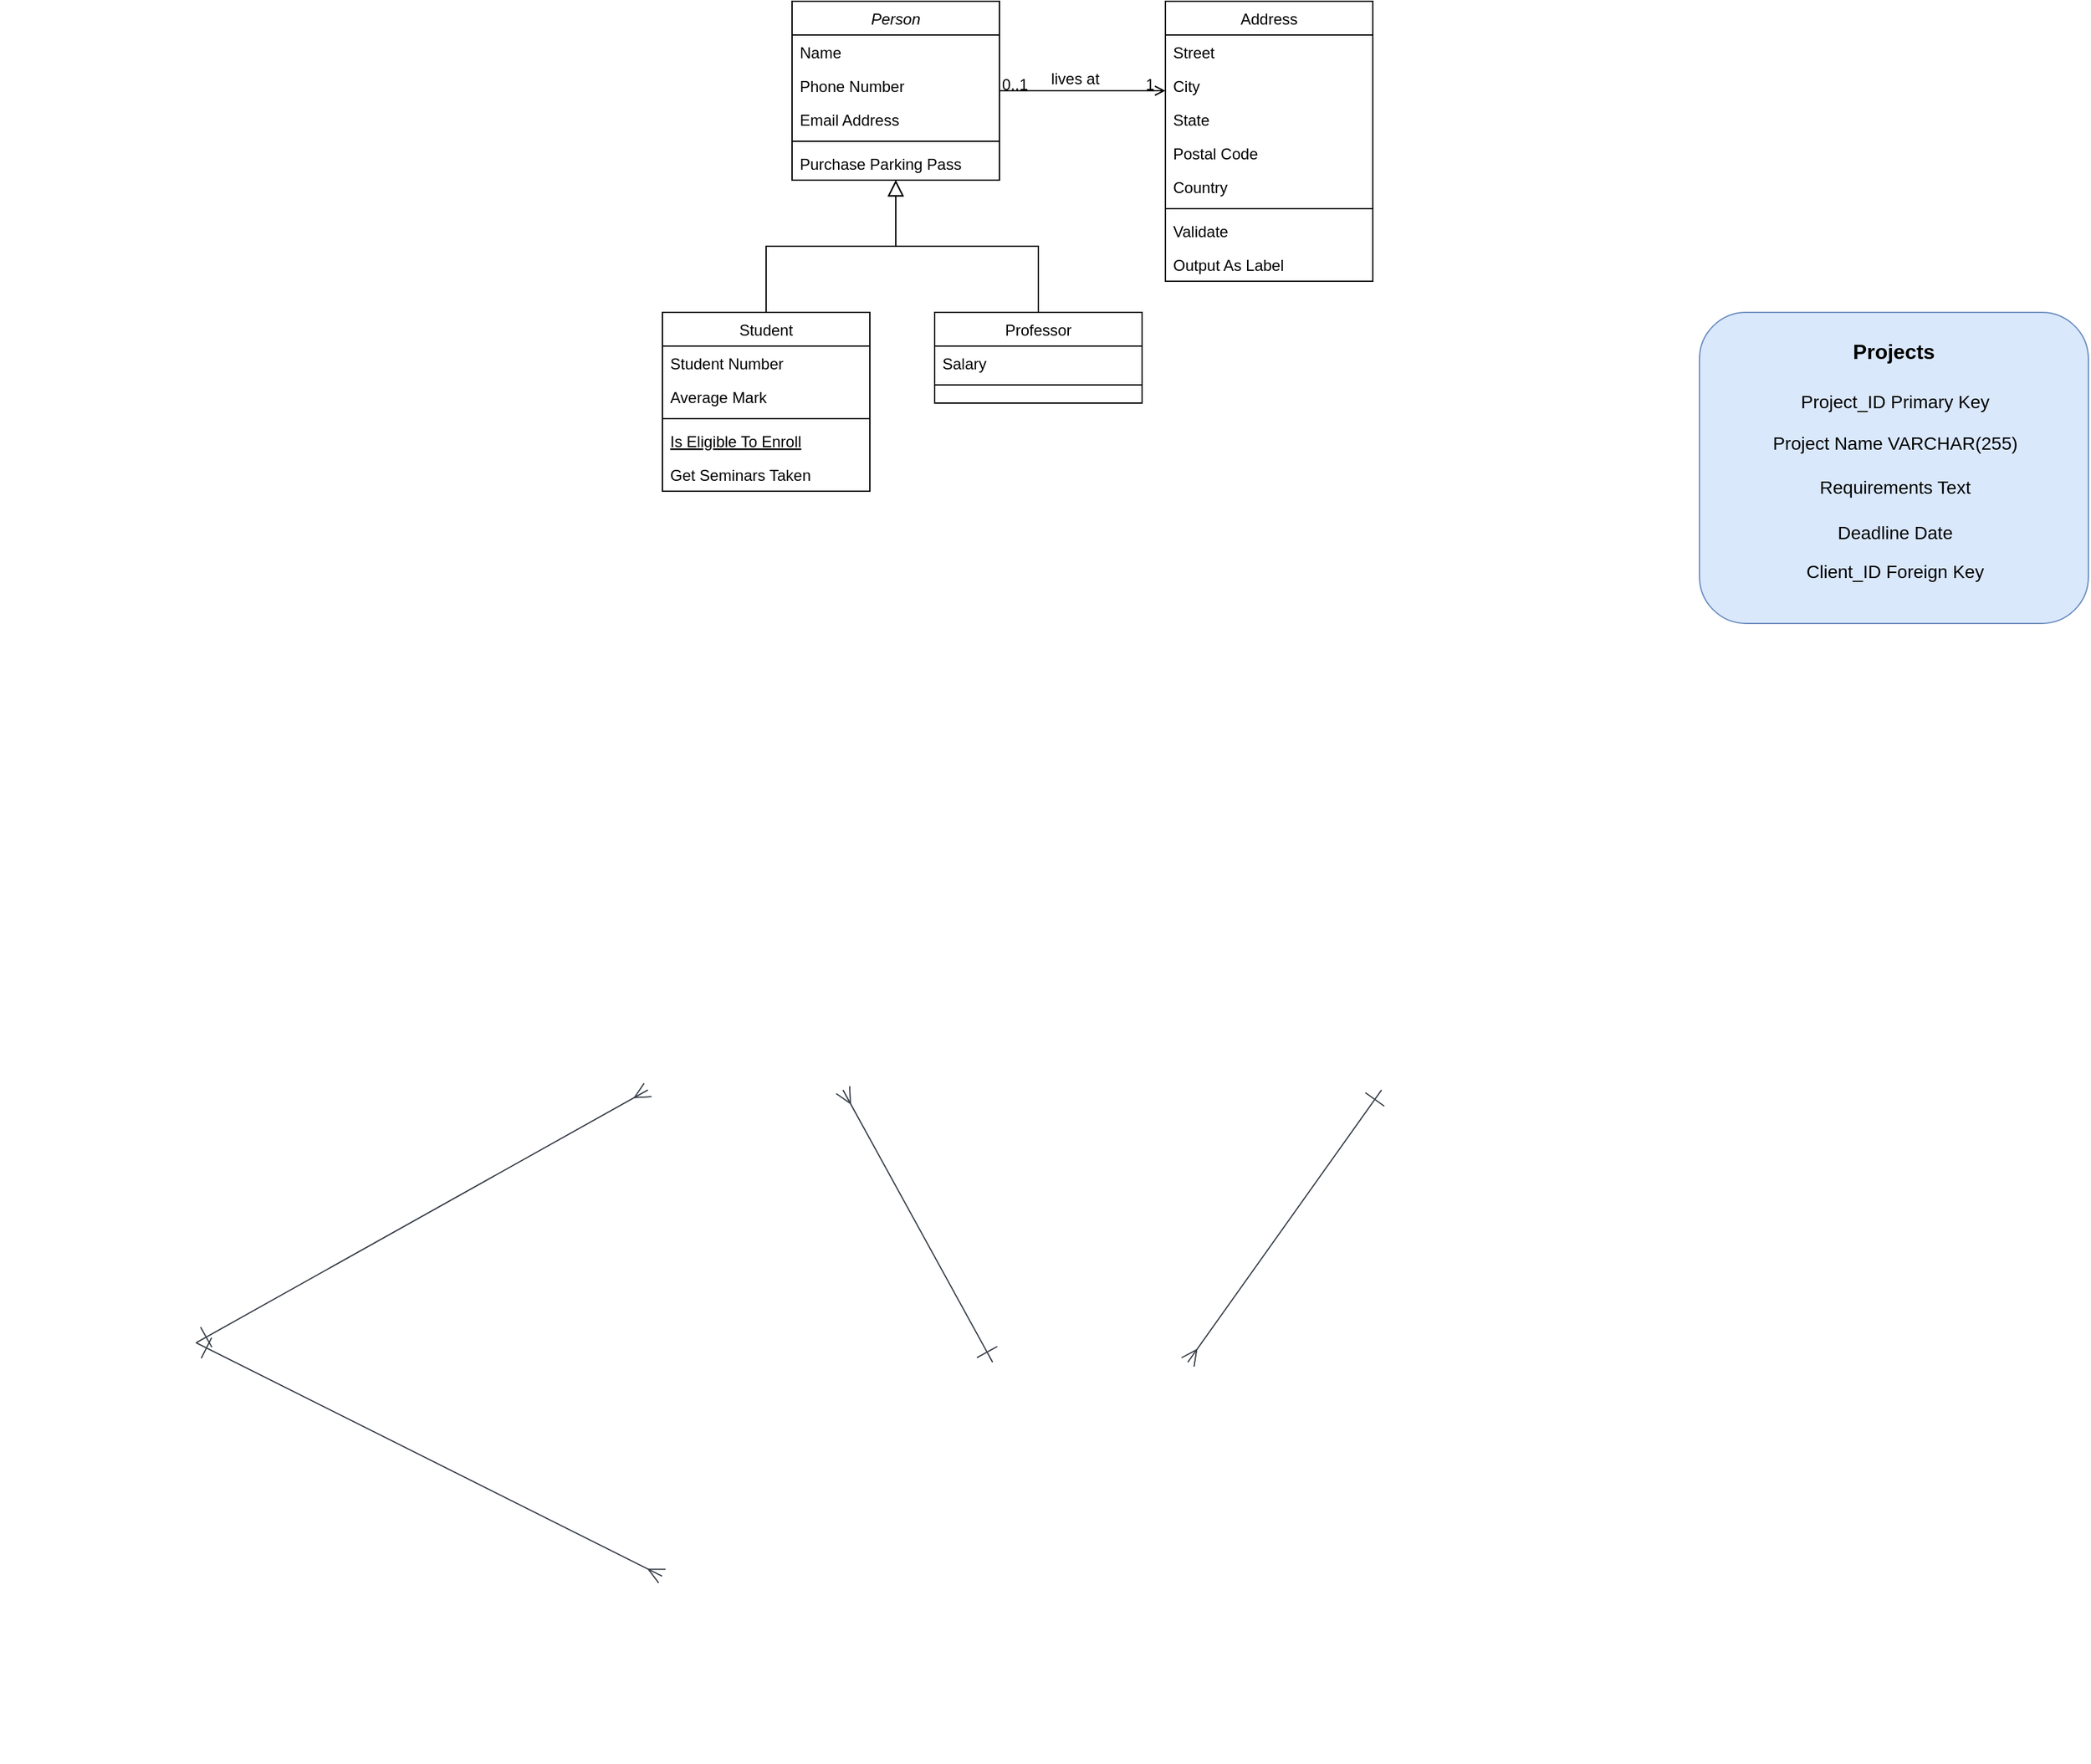 <mxfile version="24.6.4" type="github">
  <diagram id="C5RBs43oDa-KdzZeNtuy" name="Page-1">
    <mxGraphModel dx="1434" dy="751" grid="1" gridSize="10" guides="1" tooltips="1" connect="1" arrows="1" fold="1" page="1" pageScale="1" pageWidth="827" pageHeight="1169" math="0" shadow="0">
      <root>
        <mxCell id="WIyWlLk6GJQsqaUBKTNV-0" />
        <mxCell id="WIyWlLk6GJQsqaUBKTNV-1" parent="WIyWlLk6GJQsqaUBKTNV-0" />
        <mxCell id="zkfFHV4jXpPFQw0GAbJ--0" value="Person" style="swimlane;fontStyle=2;align=center;verticalAlign=top;childLayout=stackLayout;horizontal=1;startSize=26;horizontalStack=0;resizeParent=1;resizeLast=0;collapsible=1;marginBottom=0;rounded=0;shadow=0;strokeWidth=1;" parent="WIyWlLk6GJQsqaUBKTNV-1" vertex="1">
          <mxGeometry x="220" y="120" width="160" height="138" as="geometry">
            <mxRectangle x="230" y="140" width="160" height="26" as="alternateBounds" />
          </mxGeometry>
        </mxCell>
        <mxCell id="zkfFHV4jXpPFQw0GAbJ--1" value="Name" style="text;align=left;verticalAlign=top;spacingLeft=4;spacingRight=4;overflow=hidden;rotatable=0;points=[[0,0.5],[1,0.5]];portConstraint=eastwest;" parent="zkfFHV4jXpPFQw0GAbJ--0" vertex="1">
          <mxGeometry y="26" width="160" height="26" as="geometry" />
        </mxCell>
        <mxCell id="zkfFHV4jXpPFQw0GAbJ--2" value="Phone Number" style="text;align=left;verticalAlign=top;spacingLeft=4;spacingRight=4;overflow=hidden;rotatable=0;points=[[0,0.5],[1,0.5]];portConstraint=eastwest;rounded=0;shadow=0;html=0;" parent="zkfFHV4jXpPFQw0GAbJ--0" vertex="1">
          <mxGeometry y="52" width="160" height="26" as="geometry" />
        </mxCell>
        <mxCell id="zkfFHV4jXpPFQw0GAbJ--3" value="Email Address" style="text;align=left;verticalAlign=top;spacingLeft=4;spacingRight=4;overflow=hidden;rotatable=0;points=[[0,0.5],[1,0.5]];portConstraint=eastwest;rounded=0;shadow=0;html=0;" parent="zkfFHV4jXpPFQw0GAbJ--0" vertex="1">
          <mxGeometry y="78" width="160" height="26" as="geometry" />
        </mxCell>
        <mxCell id="zkfFHV4jXpPFQw0GAbJ--4" value="" style="line;html=1;strokeWidth=1;align=left;verticalAlign=middle;spacingTop=-1;spacingLeft=3;spacingRight=3;rotatable=0;labelPosition=right;points=[];portConstraint=eastwest;" parent="zkfFHV4jXpPFQw0GAbJ--0" vertex="1">
          <mxGeometry y="104" width="160" height="8" as="geometry" />
        </mxCell>
        <mxCell id="zkfFHV4jXpPFQw0GAbJ--5" value="Purchase Parking Pass" style="text;align=left;verticalAlign=top;spacingLeft=4;spacingRight=4;overflow=hidden;rotatable=0;points=[[0,0.5],[1,0.5]];portConstraint=eastwest;" parent="zkfFHV4jXpPFQw0GAbJ--0" vertex="1">
          <mxGeometry y="112" width="160" height="26" as="geometry" />
        </mxCell>
        <mxCell id="zkfFHV4jXpPFQw0GAbJ--6" value="Student" style="swimlane;fontStyle=0;align=center;verticalAlign=top;childLayout=stackLayout;horizontal=1;startSize=26;horizontalStack=0;resizeParent=1;resizeLast=0;collapsible=1;marginBottom=0;rounded=0;shadow=0;strokeWidth=1;" parent="WIyWlLk6GJQsqaUBKTNV-1" vertex="1">
          <mxGeometry x="120" y="360" width="160" height="138" as="geometry">
            <mxRectangle x="130" y="380" width="160" height="26" as="alternateBounds" />
          </mxGeometry>
        </mxCell>
        <mxCell id="zkfFHV4jXpPFQw0GAbJ--7" value="Student Number" style="text;align=left;verticalAlign=top;spacingLeft=4;spacingRight=4;overflow=hidden;rotatable=0;points=[[0,0.5],[1,0.5]];portConstraint=eastwest;" parent="zkfFHV4jXpPFQw0GAbJ--6" vertex="1">
          <mxGeometry y="26" width="160" height="26" as="geometry" />
        </mxCell>
        <mxCell id="zkfFHV4jXpPFQw0GAbJ--8" value="Average Mark" style="text;align=left;verticalAlign=top;spacingLeft=4;spacingRight=4;overflow=hidden;rotatable=0;points=[[0,0.5],[1,0.5]];portConstraint=eastwest;rounded=0;shadow=0;html=0;" parent="zkfFHV4jXpPFQw0GAbJ--6" vertex="1">
          <mxGeometry y="52" width="160" height="26" as="geometry" />
        </mxCell>
        <mxCell id="zkfFHV4jXpPFQw0GAbJ--9" value="" style="line;html=1;strokeWidth=1;align=left;verticalAlign=middle;spacingTop=-1;spacingLeft=3;spacingRight=3;rotatable=0;labelPosition=right;points=[];portConstraint=eastwest;" parent="zkfFHV4jXpPFQw0GAbJ--6" vertex="1">
          <mxGeometry y="78" width="160" height="8" as="geometry" />
        </mxCell>
        <mxCell id="zkfFHV4jXpPFQw0GAbJ--10" value="Is Eligible To Enroll" style="text;align=left;verticalAlign=top;spacingLeft=4;spacingRight=4;overflow=hidden;rotatable=0;points=[[0,0.5],[1,0.5]];portConstraint=eastwest;fontStyle=4" parent="zkfFHV4jXpPFQw0GAbJ--6" vertex="1">
          <mxGeometry y="86" width="160" height="26" as="geometry" />
        </mxCell>
        <mxCell id="zkfFHV4jXpPFQw0GAbJ--11" value="Get Seminars Taken" style="text;align=left;verticalAlign=top;spacingLeft=4;spacingRight=4;overflow=hidden;rotatable=0;points=[[0,0.5],[1,0.5]];portConstraint=eastwest;" parent="zkfFHV4jXpPFQw0GAbJ--6" vertex="1">
          <mxGeometry y="112" width="160" height="26" as="geometry" />
        </mxCell>
        <mxCell id="zkfFHV4jXpPFQw0GAbJ--12" value="" style="endArrow=block;endSize=10;endFill=0;shadow=0;strokeWidth=1;rounded=0;curved=0;edgeStyle=elbowEdgeStyle;elbow=vertical;" parent="WIyWlLk6GJQsqaUBKTNV-1" source="zkfFHV4jXpPFQw0GAbJ--6" target="zkfFHV4jXpPFQw0GAbJ--0" edge="1">
          <mxGeometry width="160" relative="1" as="geometry">
            <mxPoint x="200" y="203" as="sourcePoint" />
            <mxPoint x="200" y="203" as="targetPoint" />
          </mxGeometry>
        </mxCell>
        <mxCell id="zkfFHV4jXpPFQw0GAbJ--13" value="Professor" style="swimlane;fontStyle=0;align=center;verticalAlign=top;childLayout=stackLayout;horizontal=1;startSize=26;horizontalStack=0;resizeParent=1;resizeLast=0;collapsible=1;marginBottom=0;rounded=0;shadow=0;strokeWidth=1;" parent="WIyWlLk6GJQsqaUBKTNV-1" vertex="1">
          <mxGeometry x="330" y="360" width="160" height="70" as="geometry">
            <mxRectangle x="340" y="380" width="170" height="26" as="alternateBounds" />
          </mxGeometry>
        </mxCell>
        <mxCell id="zkfFHV4jXpPFQw0GAbJ--14" value="Salary" style="text;align=left;verticalAlign=top;spacingLeft=4;spacingRight=4;overflow=hidden;rotatable=0;points=[[0,0.5],[1,0.5]];portConstraint=eastwest;" parent="zkfFHV4jXpPFQw0GAbJ--13" vertex="1">
          <mxGeometry y="26" width="160" height="26" as="geometry" />
        </mxCell>
        <mxCell id="zkfFHV4jXpPFQw0GAbJ--15" value="" style="line;html=1;strokeWidth=1;align=left;verticalAlign=middle;spacingTop=-1;spacingLeft=3;spacingRight=3;rotatable=0;labelPosition=right;points=[];portConstraint=eastwest;" parent="zkfFHV4jXpPFQw0GAbJ--13" vertex="1">
          <mxGeometry y="52" width="160" height="8" as="geometry" />
        </mxCell>
        <mxCell id="zkfFHV4jXpPFQw0GAbJ--16" value="" style="endArrow=block;endSize=10;endFill=0;shadow=0;strokeWidth=1;rounded=0;curved=0;edgeStyle=elbowEdgeStyle;elbow=vertical;" parent="WIyWlLk6GJQsqaUBKTNV-1" source="zkfFHV4jXpPFQw0GAbJ--13" target="zkfFHV4jXpPFQw0GAbJ--0" edge="1">
          <mxGeometry width="160" relative="1" as="geometry">
            <mxPoint x="210" y="373" as="sourcePoint" />
            <mxPoint x="310" y="271" as="targetPoint" />
          </mxGeometry>
        </mxCell>
        <mxCell id="zkfFHV4jXpPFQw0GAbJ--17" value="Address" style="swimlane;fontStyle=0;align=center;verticalAlign=top;childLayout=stackLayout;horizontal=1;startSize=26;horizontalStack=0;resizeParent=1;resizeLast=0;collapsible=1;marginBottom=0;rounded=0;shadow=0;strokeWidth=1;" parent="WIyWlLk6GJQsqaUBKTNV-1" vertex="1">
          <mxGeometry x="508" y="120" width="160" height="216" as="geometry">
            <mxRectangle x="550" y="140" width="160" height="26" as="alternateBounds" />
          </mxGeometry>
        </mxCell>
        <mxCell id="zkfFHV4jXpPFQw0GAbJ--18" value="Street" style="text;align=left;verticalAlign=top;spacingLeft=4;spacingRight=4;overflow=hidden;rotatable=0;points=[[0,0.5],[1,0.5]];portConstraint=eastwest;" parent="zkfFHV4jXpPFQw0GAbJ--17" vertex="1">
          <mxGeometry y="26" width="160" height="26" as="geometry" />
        </mxCell>
        <mxCell id="zkfFHV4jXpPFQw0GAbJ--19" value="City" style="text;align=left;verticalAlign=top;spacingLeft=4;spacingRight=4;overflow=hidden;rotatable=0;points=[[0,0.5],[1,0.5]];portConstraint=eastwest;rounded=0;shadow=0;html=0;" parent="zkfFHV4jXpPFQw0GAbJ--17" vertex="1">
          <mxGeometry y="52" width="160" height="26" as="geometry" />
        </mxCell>
        <mxCell id="zkfFHV4jXpPFQw0GAbJ--20" value="State" style="text;align=left;verticalAlign=top;spacingLeft=4;spacingRight=4;overflow=hidden;rotatable=0;points=[[0,0.5],[1,0.5]];portConstraint=eastwest;rounded=0;shadow=0;html=0;" parent="zkfFHV4jXpPFQw0GAbJ--17" vertex="1">
          <mxGeometry y="78" width="160" height="26" as="geometry" />
        </mxCell>
        <mxCell id="zkfFHV4jXpPFQw0GAbJ--21" value="Postal Code" style="text;align=left;verticalAlign=top;spacingLeft=4;spacingRight=4;overflow=hidden;rotatable=0;points=[[0,0.5],[1,0.5]];portConstraint=eastwest;rounded=0;shadow=0;html=0;" parent="zkfFHV4jXpPFQw0GAbJ--17" vertex="1">
          <mxGeometry y="104" width="160" height="26" as="geometry" />
        </mxCell>
        <mxCell id="zkfFHV4jXpPFQw0GAbJ--22" value="Country" style="text;align=left;verticalAlign=top;spacingLeft=4;spacingRight=4;overflow=hidden;rotatable=0;points=[[0,0.5],[1,0.5]];portConstraint=eastwest;rounded=0;shadow=0;html=0;" parent="zkfFHV4jXpPFQw0GAbJ--17" vertex="1">
          <mxGeometry y="130" width="160" height="26" as="geometry" />
        </mxCell>
        <mxCell id="zkfFHV4jXpPFQw0GAbJ--23" value="" style="line;html=1;strokeWidth=1;align=left;verticalAlign=middle;spacingTop=-1;spacingLeft=3;spacingRight=3;rotatable=0;labelPosition=right;points=[];portConstraint=eastwest;" parent="zkfFHV4jXpPFQw0GAbJ--17" vertex="1">
          <mxGeometry y="156" width="160" height="8" as="geometry" />
        </mxCell>
        <mxCell id="zkfFHV4jXpPFQw0GAbJ--24" value="Validate" style="text;align=left;verticalAlign=top;spacingLeft=4;spacingRight=4;overflow=hidden;rotatable=0;points=[[0,0.5],[1,0.5]];portConstraint=eastwest;" parent="zkfFHV4jXpPFQw0GAbJ--17" vertex="1">
          <mxGeometry y="164" width="160" height="26" as="geometry" />
        </mxCell>
        <mxCell id="zkfFHV4jXpPFQw0GAbJ--25" value="Output As Label" style="text;align=left;verticalAlign=top;spacingLeft=4;spacingRight=4;overflow=hidden;rotatable=0;points=[[0,0.5],[1,0.5]];portConstraint=eastwest;" parent="zkfFHV4jXpPFQw0GAbJ--17" vertex="1">
          <mxGeometry y="190" width="160" height="26" as="geometry" />
        </mxCell>
        <mxCell id="zkfFHV4jXpPFQw0GAbJ--26" value="" style="endArrow=open;shadow=0;strokeWidth=1;rounded=0;curved=0;endFill=1;edgeStyle=elbowEdgeStyle;elbow=vertical;" parent="WIyWlLk6GJQsqaUBKTNV-1" source="zkfFHV4jXpPFQw0GAbJ--0" target="zkfFHV4jXpPFQw0GAbJ--17" edge="1">
          <mxGeometry x="0.5" y="41" relative="1" as="geometry">
            <mxPoint x="380" y="192" as="sourcePoint" />
            <mxPoint x="540" y="192" as="targetPoint" />
            <mxPoint x="-40" y="32" as="offset" />
          </mxGeometry>
        </mxCell>
        <mxCell id="zkfFHV4jXpPFQw0GAbJ--27" value="0..1" style="resizable=0;align=left;verticalAlign=bottom;labelBackgroundColor=none;fontSize=12;" parent="zkfFHV4jXpPFQw0GAbJ--26" connectable="0" vertex="1">
          <mxGeometry x="-1" relative="1" as="geometry">
            <mxPoint y="4" as="offset" />
          </mxGeometry>
        </mxCell>
        <mxCell id="zkfFHV4jXpPFQw0GAbJ--28" value="1" style="resizable=0;align=right;verticalAlign=bottom;labelBackgroundColor=none;fontSize=12;" parent="zkfFHV4jXpPFQw0GAbJ--26" connectable="0" vertex="1">
          <mxGeometry x="1" relative="1" as="geometry">
            <mxPoint x="-7" y="4" as="offset" />
          </mxGeometry>
        </mxCell>
        <mxCell id="zkfFHV4jXpPFQw0GAbJ--29" value="lives at" style="text;html=1;resizable=0;points=[];;align=center;verticalAlign=middle;labelBackgroundColor=none;rounded=0;shadow=0;strokeWidth=1;fontSize=12;" parent="zkfFHV4jXpPFQw0GAbJ--26" vertex="1" connectable="0">
          <mxGeometry x="0.5" y="49" relative="1" as="geometry">
            <mxPoint x="-38" y="40" as="offset" />
          </mxGeometry>
        </mxCell>
        <mxCell id="mfR3fk1l9YsUzS0LlTWS-6" value="Projects" style="html=1;overflow=block;blockSpacing=1;swimlane;childLayout=stackLayout;horizontal=1;horizontalStack=0;resizeParent=1;resizeParentMax=0;resizeLast=0;collapsible=0;marginBottom=0;swimlaneFillColor=#ffffff;startSize=NaN;whiteSpace=wrap;fontSize=13.3;fontStyle=3;align=center;spacingLeft=8.4;spacingRight=8.4;spacingTop=2.4;spacing=0;strokeColor=#3a414a;strokeOpacity=100;fillOpacity=100;rounded=1;absoluteArcSize=1;arcSize=12;strokeWidth=0.8;fillColor=#d9d9d9;" vertex="1" parent="WIyWlLk6GJQsqaUBKTNV-1">
          <mxGeometry x="109" y="960" width="150" height="NaN" as="geometry" />
        </mxCell>
        <mxCell id="mfR3fk1l9YsUzS0LlTWS-7" value="Project_ID (PK)" style="part=1;resizeHeight=0;strokeColor=none;verticalAlign=top;overflow=hidden;rotatable=0;points=[[0,0.5],[1,0.5]];portConstraint=eastwest;html=1;whiteSpace=wrap;#ffffffwhiteSpace=wrap;fontSize=13.3;align=center;spacingLeft=8.4;spacingRight=8.4;spacingTop=2.4;fillColor=none;strokeOpacity=100;fillOpacity=100;" vertex="1" parent="mfR3fk1l9YsUzS0LlTWS-6">
          <mxGeometry y="NaN" width="150" as="geometry" />
        </mxCell>
        <mxCell id="mfR3fk1l9YsUzS0LlTWS-8" value="Project_Name String" style="part=1;resizeHeight=0;strokeColor=none;verticalAlign=top;overflow=hidden;rotatable=0;points=[[0,0.5],[1,0.5]];portConstraint=eastwest;html=1;whiteSpace=wrap;#ffffffwhiteSpace=wrap;fontSize=13.3;align=center;spacingLeft=8.4;spacingRight=8.4;spacingTop=2.4;fillColor=none;strokeOpacity=100;fillOpacity=100;" vertex="1" parent="mfR3fk1l9YsUzS0LlTWS-6">
          <mxGeometry y="NaN" width="150" as="geometry" />
        </mxCell>
        <mxCell id="mfR3fk1l9YsUzS0LlTWS-9" value="Requirements text" style="part=1;resizeHeight=0;strokeColor=none;verticalAlign=top;overflow=hidden;rotatable=0;points=[[0,0.5],[1,0.5]];portConstraint=eastwest;html=1;whiteSpace=wrap;#ffffffwhiteSpace=wrap;fontSize=13.3;align=center;spacingLeft=8.4;spacingRight=8.4;spacingTop=2.4;fillColor=none;strokeOpacity=100;fillOpacity=100;" vertex="1" parent="mfR3fk1l9YsUzS0LlTWS-6">
          <mxGeometry y="NaN" width="150" as="geometry" />
        </mxCell>
        <mxCell id="mfR3fk1l9YsUzS0LlTWS-10" value="deadline date" style="part=1;resizeHeight=0;strokeColor=none;verticalAlign=top;overflow=hidden;rotatable=0;points=[[0,0.5],[1,0.5]];portConstraint=eastwest;html=1;whiteSpace=wrap;#ffffffwhiteSpace=wrap;fontSize=13.3;align=center;spacingLeft=8.4;spacingRight=8.4;spacingTop=2.4;fillColor=none;strokeOpacity=100;fillOpacity=100;" vertex="1" parent="mfR3fk1l9YsUzS0LlTWS-6">
          <mxGeometry y="NaN" width="150" as="geometry" />
        </mxCell>
        <mxCell id="mfR3fk1l9YsUzS0LlTWS-11" value="Client_ID (FK)" style="part=1;resizeHeight=0;strokeColor=none;verticalAlign=top;overflow=hidden;rotatable=0;points=[[0,0.5],[1,0.5]];portConstraint=eastwest;html=1;whiteSpace=wrap;#ffffffwhiteSpace=wrap;fontSize=13.3;align=center;spacingLeft=8.4;spacingRight=8.4;spacingTop=2.4;fillColor=none;strokeOpacity=100;fillOpacity=100;" vertex="1" parent="mfR3fk1l9YsUzS0LlTWS-6">
          <mxGeometry y="NaN" width="150" as="geometry" />
        </mxCell>
        <mxCell id="mfR3fk1l9YsUzS0LlTWS-12" value="Clients" style="html=1;overflow=block;blockSpacing=1;swimlane;childLayout=stackLayout;horizontal=1;horizontalStack=0;resizeParent=1;resizeParentMax=0;resizeLast=0;collapsible=0;marginBottom=0;swimlaneFillColor=#ffffff;startSize=NaN;whiteSpace=wrap;fontSize=13.3;fontStyle=3;align=center;spacingLeft=8.4;spacingRight=8.4;spacingTop=2.4;spacing=0;strokeColor=#3a414a;strokeOpacity=100;fillOpacity=100;rounded=1;absoluteArcSize=1;arcSize=12;strokeWidth=0.8;fillColor=#d9d9d9;" vertex="1" parent="WIyWlLk6GJQsqaUBKTNV-1">
          <mxGeometry x="375" y="1170" width="150" height="NaN" as="geometry" />
        </mxCell>
        <mxCell id="mfR3fk1l9YsUzS0LlTWS-13" value="Client_ID (PK)" style="part=1;resizeHeight=0;strokeColor=none;verticalAlign=top;overflow=hidden;rotatable=0;points=[[0,0.5],[1,0.5]];portConstraint=eastwest;html=1;whiteSpace=wrap;#ffffffwhiteSpace=wrap;fontSize=13.3;align=center;spacingLeft=8.4;spacingRight=8.4;spacingTop=2.4;fillColor=none;strokeOpacity=100;fillOpacity=100;" vertex="1" parent="mfR3fk1l9YsUzS0LlTWS-12">
          <mxGeometry y="NaN" width="150" as="geometry" />
        </mxCell>
        <mxCell id="mfR3fk1l9YsUzS0LlTWS-14" value="Client_Name String" style="part=1;resizeHeight=0;strokeColor=none;verticalAlign=top;overflow=hidden;rotatable=0;points=[[0,0.5],[1,0.5]];portConstraint=eastwest;html=1;whiteSpace=wrap;#ffffffwhiteSpace=wrap;fontSize=13.3;align=center;spacingLeft=8.4;spacingRight=8.4;spacingTop=2.4;fillColor=none;strokeOpacity=100;fillOpacity=100;" vertex="1" parent="mfR3fk1l9YsUzS0LlTWS-12">
          <mxGeometry y="NaN" width="150" as="geometry" />
        </mxCell>
        <mxCell id="mfR3fk1l9YsUzS0LlTWS-15" value="Contact_Name String" style="part=1;resizeHeight=0;strokeColor=none;verticalAlign=top;overflow=hidden;rotatable=0;points=[[0,0.5],[1,0.5]];portConstraint=eastwest;html=1;whiteSpace=wrap;#ffffffwhiteSpace=wrap;fontSize=13.3;align=center;spacingLeft=8.4;spacingRight=8.4;spacingTop=2.4;fillColor=none;strokeOpacity=100;fillOpacity=100;" vertex="1" parent="mfR3fk1l9YsUzS0LlTWS-12">
          <mxGeometry y="NaN" width="150" as="geometry" />
        </mxCell>
        <mxCell id="mfR3fk1l9YsUzS0LlTWS-16" value="" style="html=1;jettySize=18;whiteSpace=wrap;fontSize=13;strokeColor=#3a414a;strokeOpacity=100;strokeWidth=0.8;rounded=1;arcSize=12;edgeStyle=orthogonalEdgeStyle;startArrow=ERone;startSize=16;endArrow=ERmany;endSize=10;exitX=-0.002;exitY=0.346;exitPerimeter=0;entryX=1.002;entryY=0.919;entryPerimeter=0;lucidId=HXJQTWXBSOZ1;" edge="1" parent="WIyWlLk6GJQsqaUBKTNV-1" source="mfR3fk1l9YsUzS0LlTWS-12" target="mfR3fk1l9YsUzS0LlTWS-6">
          <mxGeometry width="100" height="100" relative="1" as="geometry">
            <Array as="points" />
          </mxGeometry>
        </mxCell>
        <mxCell id="mfR3fk1l9YsUzS0LlTWS-17" value="Archived Projects" style="html=1;overflow=block;blockSpacing=1;swimlane;childLayout=stackLayout;horizontal=1;horizontalStack=0;resizeParent=1;resizeParentMax=0;resizeLast=0;collapsible=0;marginBottom=0;swimlaneFillColor=#ffffff;startSize=NaN;whiteSpace=wrap;fontSize=13.3;fontStyle=3;align=center;spacingLeft=8.4;spacingRight=8.4;spacingTop=2.4;spacing=0;strokeColor=#3a414a;strokeOpacity=100;fillOpacity=100;rounded=1;absoluteArcSize=1;arcSize=12;strokeWidth=0.8;fillColor=#d9d9d9;" vertex="1" parent="WIyWlLk6GJQsqaUBKTNV-1">
          <mxGeometry x="675" y="960" width="150" height="NaN" as="geometry" />
        </mxCell>
        <mxCell id="mfR3fk1l9YsUzS0LlTWS-18" value="Project_ID (PK)" style="part=1;resizeHeight=0;strokeColor=none;verticalAlign=top;overflow=hidden;rotatable=0;points=[[0,0.5],[1,0.5]];portConstraint=eastwest;html=1;whiteSpace=wrap;#ffffffwhiteSpace=wrap;fontSize=13.3;align=center;spacingLeft=8.4;spacingRight=8.4;spacingTop=2.4;fillColor=none;strokeOpacity=100;fillOpacity=100;" vertex="1" parent="mfR3fk1l9YsUzS0LlTWS-17">
          <mxGeometry y="NaN" width="150" as="geometry" />
        </mxCell>
        <mxCell id="mfR3fk1l9YsUzS0LlTWS-19" value="Project_Name String" style="part=1;resizeHeight=0;strokeColor=none;verticalAlign=top;overflow=hidden;rotatable=0;points=[[0,0.5],[1,0.5]];portConstraint=eastwest;html=1;whiteSpace=wrap;#ffffffwhiteSpace=wrap;fontSize=13.3;align=center;spacingLeft=8.4;spacingRight=8.4;spacingTop=2.4;fillColor=none;strokeOpacity=100;fillOpacity=100;" vertex="1" parent="mfR3fk1l9YsUzS0LlTWS-17">
          <mxGeometry y="NaN" width="150" as="geometry" />
        </mxCell>
        <mxCell id="mfR3fk1l9YsUzS0LlTWS-20" value="Requirements text" style="part=1;resizeHeight=0;strokeColor=none;verticalAlign=top;overflow=hidden;rotatable=0;points=[[0,0.5],[1,0.5]];portConstraint=eastwest;html=1;whiteSpace=wrap;#ffffffwhiteSpace=wrap;fontSize=13.3;align=center;spacingLeft=8.4;spacingRight=8.4;spacingTop=2.4;fillColor=none;strokeOpacity=100;fillOpacity=100;" vertex="1" parent="mfR3fk1l9YsUzS0LlTWS-17">
          <mxGeometry y="NaN" width="150" as="geometry" />
        </mxCell>
        <mxCell id="mfR3fk1l9YsUzS0LlTWS-21" value="deadline date" style="part=1;resizeHeight=0;strokeColor=none;verticalAlign=top;overflow=hidden;rotatable=0;points=[[0,0.5],[1,0.5]];portConstraint=eastwest;html=1;whiteSpace=wrap;#ffffffwhiteSpace=wrap;fontSize=13.3;align=center;spacingLeft=8.4;spacingRight=8.4;spacingTop=2.4;fillColor=none;strokeOpacity=100;fillOpacity=100;" vertex="1" parent="mfR3fk1l9YsUzS0LlTWS-17">
          <mxGeometry y="NaN" width="150" as="geometry" />
        </mxCell>
        <mxCell id="mfR3fk1l9YsUzS0LlTWS-22" value="Client_ID (FK)" style="part=1;resizeHeight=0;strokeColor=none;verticalAlign=top;overflow=hidden;rotatable=0;points=[[0,0.5],[1,0.5]];portConstraint=eastwest;html=1;whiteSpace=wrap;#ffffffwhiteSpace=wrap;fontSize=13.3;align=center;spacingLeft=8.4;spacingRight=8.4;spacingTop=2.4;fillColor=none;strokeOpacity=100;fillOpacity=100;" vertex="1" parent="mfR3fk1l9YsUzS0LlTWS-17">
          <mxGeometry y="NaN" width="150" as="geometry" />
        </mxCell>
        <mxCell id="mfR3fk1l9YsUzS0LlTWS-23" value="Employees" style="html=1;overflow=block;blockSpacing=1;swimlane;childLayout=stackLayout;horizontal=1;horizontalStack=0;resizeParent=1;resizeParentMax=0;resizeLast=0;collapsible=0;marginBottom=0;swimlaneFillColor=#ffffff;startSize=NaN;whiteSpace=wrap;fontSize=13.3;fontStyle=3;align=center;spacingLeft=8.4;spacingRight=8.4;spacingTop=2.4;spacing=0;strokeColor=#3a414a;strokeOpacity=100;fillOpacity=100;rounded=1;absoluteArcSize=1;arcSize=12;strokeWidth=0.8;fillColor=#d9d9d9;" vertex="1" parent="WIyWlLk6GJQsqaUBKTNV-1">
          <mxGeometry x="120" y="1335" width="150" height="NaN" as="geometry" />
        </mxCell>
        <mxCell id="mfR3fk1l9YsUzS0LlTWS-24" value="employee_id (PK)" style="part=1;resizeHeight=0;strokeColor=none;verticalAlign=top;overflow=hidden;rotatable=0;points=[[0,0.5],[1,0.5]];portConstraint=eastwest;html=1;whiteSpace=wrap;#ffffffwhiteSpace=wrap;fontSize=13.3;align=center;spacingLeft=8.4;spacingRight=8.4;spacingTop=2.4;fillColor=none;strokeOpacity=100;fillOpacity=100;" vertex="1" parent="mfR3fk1l9YsUzS0LlTWS-23">
          <mxGeometry y="NaN" width="150" as="geometry" />
        </mxCell>
        <mxCell id="mfR3fk1l9YsUzS0LlTWS-25" value="employee_name String" style="part=1;resizeHeight=0;strokeColor=none;verticalAlign=top;overflow=hidden;rotatable=0;points=[[0,0.5],[1,0.5]];portConstraint=eastwest;html=1;whiteSpace=wrap;#ffffffwhiteSpace=wrap;fontSize=13.3;align=center;spacingLeft=8.4;spacingRight=8.4;spacingTop=2.4;fillColor=none;strokeOpacity=100;fillOpacity=100;" vertex="1" parent="mfR3fk1l9YsUzS0LlTWS-23">
          <mxGeometry y="NaN" width="150" as="geometry" />
        </mxCell>
        <mxCell id="mfR3fk1l9YsUzS0LlTWS-26" value="Team_members" style="html=1;overflow=block;blockSpacing=1;swimlane;childLayout=stackLayout;horizontal=1;horizontalStack=0;resizeParent=1;resizeParentMax=0;resizeLast=0;collapsible=0;marginBottom=0;swimlaneFillColor=#ffffff;startSize=NaN;whiteSpace=wrap;fontSize=13.3;fontStyle=3;align=center;spacingLeft=8.4;spacingRight=8.4;spacingTop=2.4;spacing=0;strokeColor=#3a414a;strokeOpacity=100;fillOpacity=100;rounded=1;absoluteArcSize=1;arcSize=12;strokeWidth=0.8;fillColor=#d9d9d9;" vertex="1" parent="WIyWlLk6GJQsqaUBKTNV-1">
          <mxGeometry x="-390" y="1155" width="150" height="NaN" as="geometry" />
        </mxCell>
        <mxCell id="mfR3fk1l9YsUzS0LlTWS-27" value="team_id (PK)" style="part=1;resizeHeight=0;strokeColor=none;verticalAlign=top;overflow=hidden;rotatable=0;points=[[0,0.5],[1,0.5]];portConstraint=eastwest;html=1;whiteSpace=wrap;#ffffffwhiteSpace=wrap;fontSize=13.3;align=center;spacingLeft=8.4;spacingRight=8.4;spacingTop=2.4;fillColor=none;strokeOpacity=100;fillOpacity=100;" vertex="1" parent="mfR3fk1l9YsUzS0LlTWS-26">
          <mxGeometry y="NaN" width="150" as="geometry" />
        </mxCell>
        <mxCell id="mfR3fk1l9YsUzS0LlTWS-28" value="Project _ID (FK)" style="part=1;resizeHeight=0;strokeColor=none;verticalAlign=top;overflow=hidden;rotatable=0;points=[[0,0.5],[1,0.5]];portConstraint=eastwest;html=1;whiteSpace=wrap;#ffffffwhiteSpace=wrap;fontSize=13.3;align=center;spacingLeft=8.4;spacingRight=8.4;spacingTop=2.4;fillColor=none;strokeOpacity=100;fillOpacity=100;" vertex="1" parent="mfR3fk1l9YsUzS0LlTWS-26">
          <mxGeometry y="NaN" width="150" as="geometry" />
        </mxCell>
        <mxCell id="mfR3fk1l9YsUzS0LlTWS-29" value="employee_Id(FK)" style="part=1;resizeHeight=0;strokeColor=none;verticalAlign=top;overflow=hidden;rotatable=0;points=[[0,0.5],[1,0.5]];portConstraint=eastwest;html=1;whiteSpace=wrap;#ffffffwhiteSpace=wrap;fontSize=13.3;align=center;spacingLeft=8.4;spacingRight=8.4;spacingTop=2.4;fillColor=none;strokeOpacity=100;fillOpacity=100;" vertex="1" parent="mfR3fk1l9YsUzS0LlTWS-26">
          <mxGeometry y="NaN" width="150" as="geometry" />
        </mxCell>
        <mxCell id="mfR3fk1l9YsUzS0LlTWS-30" value="" style="html=1;jettySize=18;whiteSpace=wrap;fontSize=13;strokeColor=#3a414a;strokeOpacity=100;strokeWidth=0.8;rounded=1;arcSize=12;edgeStyle=orthogonalEdgeStyle;startArrow=ERone;startSize=16;endArrow=ERmany;endSize=10;exitX=1.002;exitY=0.638;exitPerimeter=0;entryX=-0.002;entryY=0.267;entryPerimeter=0;lucidId=n3JQQGuNli3l;" edge="1" parent="WIyWlLk6GJQsqaUBKTNV-1" source="mfR3fk1l9YsUzS0LlTWS-26" target="mfR3fk1l9YsUzS0LlTWS-6">
          <mxGeometry width="100" height="100" relative="1" as="geometry">
            <Array as="points" />
          </mxGeometry>
        </mxCell>
        <mxCell id="mfR3fk1l9YsUzS0LlTWS-31" value="" style="html=1;jettySize=18;whiteSpace=wrap;fontSize=13;strokeColor=#3a414a;strokeOpacity=100;strokeWidth=0.8;rounded=1;arcSize=12;edgeStyle=orthogonalEdgeStyle;startArrow=ERone;startSize=16;endArrow=ERmany;endSize=10;exitX=1.002;exitY=0.879;exitPerimeter=0;entryX=-0.002;entryY=0.439;entryPerimeter=0;lucidId=s3JQXHloKjPH;" edge="1" parent="WIyWlLk6GJQsqaUBKTNV-1" source="mfR3fk1l9YsUzS0LlTWS-26" target="mfR3fk1l9YsUzS0LlTWS-23">
          <mxGeometry width="100" height="100" relative="1" as="geometry">
            <Array as="points" />
          </mxGeometry>
        </mxCell>
        <mxCell id="mfR3fk1l9YsUzS0LlTWS-32" value="" style="html=1;jettySize=18;whiteSpace=wrap;fontSize=13;strokeColor=#3a414a;strokeOpacity=100;strokeWidth=0.8;rounded=1;arcSize=12;edgeStyle=orthogonalEdgeStyle;startArrow=ERone;startSize=16;endArrow=ERmany;endSize=10;exitX=-0.002;exitY=0.919;exitPerimeter=0;entryX=1.002;entryY=0.346;entryPerimeter=0;lucidId=-3JQY85L~Fqe;" edge="1" parent="WIyWlLk6GJQsqaUBKTNV-1" source="mfR3fk1l9YsUzS0LlTWS-17" target="mfR3fk1l9YsUzS0LlTWS-12">
          <mxGeometry width="100" height="100" relative="1" as="geometry">
            <Array as="points" />
          </mxGeometry>
        </mxCell>
        <mxCell id="mfR3fk1l9YsUzS0LlTWS-33" value="Audit Project" style="html=1;overflow=block;blockSpacing=1;swimlane;childLayout=stackLayout;horizontal=1;horizontalStack=0;resizeParent=1;resizeParentMax=0;resizeLast=0;collapsible=0;marginBottom=0;swimlaneFillColor=#ffffff;startSize=NaN;whiteSpace=wrap;fontSize=13.3;fontStyle=3;align=center;spacingLeft=8.4;spacingRight=8.4;spacingTop=2.4;spacing=0;strokeColor=#3a414a;strokeOpacity=100;fillOpacity=100;rounded=1;absoluteArcSize=1;arcSize=12;strokeWidth=0.8;fillColor=#d9d9d9;" vertex="1" parent="WIyWlLk6GJQsqaUBKTNV-1">
          <mxGeometry x="405" y="1470" width="240" height="NaN" as="geometry" />
        </mxCell>
        <mxCell id="mfR3fk1l9YsUzS0LlTWS-34" value="Audit_Id (PK)" style="part=1;resizeHeight=0;strokeColor=none;verticalAlign=top;overflow=hidden;rotatable=0;points=[[0,0.5],[1,0.5]];portConstraint=eastwest;html=1;whiteSpace=wrap;#ffffffwhiteSpace=wrap;fontSize=13.3;align=center;spacingLeft=8.4;spacingRight=8.4;spacingTop=2.4;fillColor=none;strokeOpacity=100;fillOpacity=100;" vertex="1" parent="mfR3fk1l9YsUzS0LlTWS-33">
          <mxGeometry y="NaN" width="240" as="geometry" />
        </mxCell>
        <mxCell id="mfR3fk1l9YsUzS0LlTWS-35" value="Project_ID INT" style="part=1;resizeHeight=0;strokeColor=none;verticalAlign=top;overflow=hidden;rotatable=0;points=[[0,0.5],[1,0.5]];portConstraint=eastwest;html=1;whiteSpace=wrap;#ffffffwhiteSpace=wrap;fontSize=13.3;align=center;spacingLeft=8.4;spacingRight=8.4;spacingTop=2.4;fillColor=none;strokeOpacity=100;fillOpacity=100;" vertex="1" parent="mfR3fk1l9YsUzS0LlTWS-33">
          <mxGeometry y="NaN" width="240" as="geometry" />
        </mxCell>
        <mxCell id="mfR3fk1l9YsUzS0LlTWS-36" value="Old Project Name" style="part=1;resizeHeight=0;strokeColor=none;verticalAlign=top;overflow=hidden;rotatable=0;points=[[0,0.5],[1,0.5]];portConstraint=eastwest;html=1;whiteSpace=wrap;#ffffffwhiteSpace=wrap;fontSize=13.3;align=center;spacingLeft=8.4;spacingRight=8.4;spacingTop=2.4;fillColor=none;strokeOpacity=100;fillOpacity=100;" vertex="1" parent="mfR3fk1l9YsUzS0LlTWS-33">
          <mxGeometry y="NaN" width="240" as="geometry" />
        </mxCell>
        <mxCell id="mfR3fk1l9YsUzS0LlTWS-37" value="new project Name" style="part=1;resizeHeight=0;strokeColor=none;verticalAlign=top;overflow=hidden;rotatable=0;points=[[0,0.5],[1,0.5]];portConstraint=eastwest;html=1;whiteSpace=wrap;#ffffffwhiteSpace=wrap;fontSize=13.3;align=center;spacingLeft=8.4;spacingRight=8.4;spacingTop=2.4;fillColor=none;strokeOpacity=100;fillOpacity=100;" vertex="1" parent="mfR3fk1l9YsUzS0LlTWS-33">
          <mxGeometry y="NaN" width="240" as="geometry" />
        </mxCell>
        <mxCell id="mfR3fk1l9YsUzS0LlTWS-38" value="old requirements" style="part=1;resizeHeight=0;strokeColor=none;verticalAlign=top;overflow=hidden;rotatable=0;points=[[0,0.5],[1,0.5]];portConstraint=eastwest;html=1;whiteSpace=wrap;#ffffffwhiteSpace=wrap;fontSize=13.3;align=center;spacingLeft=8.4;spacingRight=8.4;spacingTop=2.4;fillColor=none;strokeOpacity=100;fillOpacity=100;" vertex="1" parent="mfR3fk1l9YsUzS0LlTWS-33">
          <mxGeometry y="NaN" width="240" as="geometry" />
        </mxCell>
        <mxCell id="mfR3fk1l9YsUzS0LlTWS-39" value="new requirements" style="part=1;resizeHeight=0;strokeColor=none;verticalAlign=top;overflow=hidden;rotatable=0;points=[[0,0.5],[1,0.5]];portConstraint=eastwest;html=1;whiteSpace=wrap;#ffffffwhiteSpace=wrap;fontSize=13.3;align=center;spacingLeft=8.4;spacingRight=8.4;spacingTop=2.4;fillColor=none;strokeOpacity=100;fillOpacity=100;" vertex="1" parent="mfR3fk1l9YsUzS0LlTWS-33">
          <mxGeometry y="NaN" width="240" as="geometry" />
        </mxCell>
        <mxCell id="mfR3fk1l9YsUzS0LlTWS-40" value="old deadline" style="part=1;resizeHeight=0;strokeColor=none;verticalAlign=top;overflow=hidden;rotatable=0;points=[[0,0.5],[1,0.5]];portConstraint=eastwest;html=1;whiteSpace=wrap;#ffffffwhiteSpace=wrap;fontSize=13.3;align=center;spacingLeft=8.4;spacingRight=8.4;spacingTop=2.4;fillColor=none;strokeOpacity=100;fillOpacity=100;" vertex="1" parent="mfR3fk1l9YsUzS0LlTWS-33">
          <mxGeometry y="NaN" width="240" as="geometry" />
        </mxCell>
        <mxCell id="mfR3fk1l9YsUzS0LlTWS-41" value="new deadline" style="part=1;resizeHeight=0;strokeColor=none;verticalAlign=top;overflow=hidden;rotatable=0;points=[[0,0.5],[1,0.5]];portConstraint=eastwest;html=1;whiteSpace=wrap;#ffffffwhiteSpace=wrap;fontSize=13.3;align=center;spacingLeft=8.4;spacingRight=8.4;spacingTop=2.4;fillColor=none;strokeOpacity=100;fillOpacity=100;" vertex="1" parent="mfR3fk1l9YsUzS0LlTWS-33">
          <mxGeometry y="NaN" width="240" as="geometry" />
        </mxCell>
        <mxCell id="mfR3fk1l9YsUzS0LlTWS-42" value="old client ID" style="part=1;resizeHeight=0;strokeColor=none;verticalAlign=top;overflow=hidden;rotatable=0;points=[[0,0.5],[1,0.5]];portConstraint=eastwest;html=1;whiteSpace=wrap;#ffffffwhiteSpace=wrap;fontSize=13.3;align=center;spacingLeft=8.4;spacingRight=8.4;spacingTop=2.4;fillColor=none;strokeOpacity=100;fillOpacity=100;" vertex="1" parent="mfR3fk1l9YsUzS0LlTWS-33">
          <mxGeometry y="NaN" width="240" as="geometry" />
        </mxCell>
        <mxCell id="mfR3fk1l9YsUzS0LlTWS-43" value="new client ID" style="part=1;resizeHeight=0;strokeColor=none;verticalAlign=top;overflow=hidden;rotatable=0;points=[[0,0.5],[1,0.5]];portConstraint=eastwest;html=1;whiteSpace=wrap;#ffffffwhiteSpace=wrap;fontSize=13.3;align=center;spacingLeft=8.4;spacingRight=8.4;spacingTop=2.4;fillColor=none;strokeOpacity=100;fillOpacity=100;" vertex="1" parent="mfR3fk1l9YsUzS0LlTWS-33">
          <mxGeometry y="NaN" width="240" as="geometry" />
        </mxCell>
        <mxCell id="mfR3fk1l9YsUzS0LlTWS-44" value="Projects" style="html=1;overflow=block;blockSpacing=1;swimlane;childLayout=stackLayout;horizontal=1;horizontalStack=0;resizeParent=1;resizeParentMax=0;resizeLast=0;collapsible=0;marginBottom=0;swimlaneFillColor=#ffffff;startSize=NaN;whiteSpace=wrap;fontSize=13.3;fontStyle=3;align=center;spacingLeft=8.4;spacingRight=8.4;spacingTop=2.4;spacing=0;strokeColor=#3a414a;strokeOpacity=100;fillOpacity=100;rounded=1;absoluteArcSize=1;arcSize=12;strokeWidth=0.8;fillColor=#d9d9d9;" vertex="1" parent="WIyWlLk6GJQsqaUBKTNV-1">
          <mxGeometry x="109" y="960" width="150" height="NaN" as="geometry" />
        </mxCell>
        <mxCell id="mfR3fk1l9YsUzS0LlTWS-45" value="Project_ID (PK)" style="part=1;resizeHeight=0;strokeColor=none;verticalAlign=top;overflow=hidden;rotatable=0;points=[[0,0.5],[1,0.5]];portConstraint=eastwest;html=1;whiteSpace=wrap;#ffffffwhiteSpace=wrap;fontSize=13.3;align=center;spacingLeft=8.4;spacingRight=8.4;spacingTop=2.4;fillColor=none;strokeOpacity=100;fillOpacity=100;" vertex="1" parent="mfR3fk1l9YsUzS0LlTWS-44">
          <mxGeometry y="NaN" width="150" as="geometry" />
        </mxCell>
        <mxCell id="mfR3fk1l9YsUzS0LlTWS-46" value="Project_Name String" style="part=1;resizeHeight=0;strokeColor=none;verticalAlign=top;overflow=hidden;rotatable=0;points=[[0,0.5],[1,0.5]];portConstraint=eastwest;html=1;whiteSpace=wrap;#ffffffwhiteSpace=wrap;fontSize=13.3;align=center;spacingLeft=8.4;spacingRight=8.4;spacingTop=2.4;fillColor=none;strokeOpacity=100;fillOpacity=100;" vertex="1" parent="mfR3fk1l9YsUzS0LlTWS-44">
          <mxGeometry y="NaN" width="150" as="geometry" />
        </mxCell>
        <mxCell id="mfR3fk1l9YsUzS0LlTWS-47" value="Requirements text" style="part=1;resizeHeight=0;strokeColor=none;verticalAlign=top;overflow=hidden;rotatable=0;points=[[0,0.5],[1,0.5]];portConstraint=eastwest;html=1;whiteSpace=wrap;#ffffffwhiteSpace=wrap;fontSize=13.3;align=center;spacingLeft=8.4;spacingRight=8.4;spacingTop=2.4;fillColor=none;strokeOpacity=100;fillOpacity=100;" vertex="1" parent="mfR3fk1l9YsUzS0LlTWS-44">
          <mxGeometry y="NaN" width="150" as="geometry" />
        </mxCell>
        <mxCell id="mfR3fk1l9YsUzS0LlTWS-48" value="deadline date" style="part=1;resizeHeight=0;strokeColor=none;verticalAlign=top;overflow=hidden;rotatable=0;points=[[0,0.5],[1,0.5]];portConstraint=eastwest;html=1;whiteSpace=wrap;#ffffffwhiteSpace=wrap;fontSize=13.3;align=center;spacingLeft=8.4;spacingRight=8.4;spacingTop=2.4;fillColor=none;strokeOpacity=100;fillOpacity=100;" vertex="1" parent="mfR3fk1l9YsUzS0LlTWS-44">
          <mxGeometry y="NaN" width="150" as="geometry" />
        </mxCell>
        <mxCell id="mfR3fk1l9YsUzS0LlTWS-49" value="Client_ID (FK)" style="part=1;resizeHeight=0;strokeColor=none;verticalAlign=top;overflow=hidden;rotatable=0;points=[[0,0.5],[1,0.5]];portConstraint=eastwest;html=1;whiteSpace=wrap;#ffffffwhiteSpace=wrap;fontSize=13.3;align=center;spacingLeft=8.4;spacingRight=8.4;spacingTop=2.4;fillColor=none;strokeOpacity=100;fillOpacity=100;" vertex="1" parent="mfR3fk1l9YsUzS0LlTWS-44">
          <mxGeometry y="NaN" width="150" as="geometry" />
        </mxCell>
        <mxCell id="mfR3fk1l9YsUzS0LlTWS-50" value="Clients" style="html=1;overflow=block;blockSpacing=1;swimlane;childLayout=stackLayout;horizontal=1;horizontalStack=0;resizeParent=1;resizeParentMax=0;resizeLast=0;collapsible=0;marginBottom=0;swimlaneFillColor=#ffffff;startSize=NaN;whiteSpace=wrap;fontSize=13.3;fontStyle=3;align=center;spacingLeft=8.4;spacingRight=8.4;spacingTop=2.4;spacing=0;strokeColor=#3a414a;strokeOpacity=100;fillOpacity=100;rounded=1;absoluteArcSize=1;arcSize=12;strokeWidth=0.8;fillColor=#d9d9d9;" vertex="1" parent="WIyWlLk6GJQsqaUBKTNV-1">
          <mxGeometry x="375" y="1170" width="150" height="NaN" as="geometry" />
        </mxCell>
        <mxCell id="mfR3fk1l9YsUzS0LlTWS-51" value="Client_ID (PK)" style="part=1;resizeHeight=0;strokeColor=none;verticalAlign=top;overflow=hidden;rotatable=0;points=[[0,0.5],[1,0.5]];portConstraint=eastwest;html=1;whiteSpace=wrap;#ffffffwhiteSpace=wrap;fontSize=13.3;align=center;spacingLeft=8.4;spacingRight=8.4;spacingTop=2.4;fillColor=none;strokeOpacity=100;fillOpacity=100;" vertex="1" parent="mfR3fk1l9YsUzS0LlTWS-50">
          <mxGeometry y="NaN" width="150" as="geometry" />
        </mxCell>
        <mxCell id="mfR3fk1l9YsUzS0LlTWS-52" value="Client_Name String" style="part=1;resizeHeight=0;strokeColor=none;verticalAlign=top;overflow=hidden;rotatable=0;points=[[0,0.5],[1,0.5]];portConstraint=eastwest;html=1;whiteSpace=wrap;#ffffffwhiteSpace=wrap;fontSize=13.3;align=center;spacingLeft=8.4;spacingRight=8.4;spacingTop=2.4;fillColor=none;strokeOpacity=100;fillOpacity=100;" vertex="1" parent="mfR3fk1l9YsUzS0LlTWS-50">
          <mxGeometry y="NaN" width="150" as="geometry" />
        </mxCell>
        <mxCell id="mfR3fk1l9YsUzS0LlTWS-53" value="Contact_Name String" style="part=1;resizeHeight=0;strokeColor=none;verticalAlign=top;overflow=hidden;rotatable=0;points=[[0,0.5],[1,0.5]];portConstraint=eastwest;html=1;whiteSpace=wrap;#ffffffwhiteSpace=wrap;fontSize=13.3;align=center;spacingLeft=8.4;spacingRight=8.4;spacingTop=2.4;fillColor=none;strokeOpacity=100;fillOpacity=100;" vertex="1" parent="mfR3fk1l9YsUzS0LlTWS-50">
          <mxGeometry y="NaN" width="150" as="geometry" />
        </mxCell>
        <mxCell id="mfR3fk1l9YsUzS0LlTWS-54" value="" style="html=1;jettySize=18;whiteSpace=wrap;fontSize=13;strokeColor=#3a414a;strokeOpacity=100;strokeWidth=0.8;rounded=1;arcSize=12;edgeStyle=orthogonalEdgeStyle;startArrow=ERone;startSize=16;endArrow=ERmany;endSize=10;exitX=-0.002;exitY=0.346;exitPerimeter=0;entryX=1.002;entryY=0.919;entryPerimeter=0;lucidId=HXJQTWXBSOZ1;" edge="1" parent="WIyWlLk6GJQsqaUBKTNV-1" source="mfR3fk1l9YsUzS0LlTWS-50" target="mfR3fk1l9YsUzS0LlTWS-44">
          <mxGeometry width="100" height="100" relative="1" as="geometry">
            <Array as="points" />
          </mxGeometry>
        </mxCell>
        <mxCell id="mfR3fk1l9YsUzS0LlTWS-55" value="Archived Projects" style="html=1;overflow=block;blockSpacing=1;swimlane;childLayout=stackLayout;horizontal=1;horizontalStack=0;resizeParent=1;resizeParentMax=0;resizeLast=0;collapsible=0;marginBottom=0;swimlaneFillColor=#ffffff;startSize=NaN;whiteSpace=wrap;fontSize=13.3;fontStyle=3;align=center;spacingLeft=8.4;spacingRight=8.4;spacingTop=2.4;spacing=0;strokeColor=#3a414a;strokeOpacity=100;fillOpacity=100;rounded=1;absoluteArcSize=1;arcSize=12;strokeWidth=0.8;fillColor=#d9d9d9;" vertex="1" parent="WIyWlLk6GJQsqaUBKTNV-1">
          <mxGeometry x="675" y="960" width="150" height="NaN" as="geometry" />
        </mxCell>
        <mxCell id="mfR3fk1l9YsUzS0LlTWS-56" value="Project_ID (PK)" style="part=1;resizeHeight=0;strokeColor=none;verticalAlign=top;overflow=hidden;rotatable=0;points=[[0,0.5],[1,0.5]];portConstraint=eastwest;html=1;whiteSpace=wrap;#ffffffwhiteSpace=wrap;fontSize=13.3;align=center;spacingLeft=8.4;spacingRight=8.4;spacingTop=2.4;fillColor=none;strokeOpacity=100;fillOpacity=100;" vertex="1" parent="mfR3fk1l9YsUzS0LlTWS-55">
          <mxGeometry y="NaN" width="150" as="geometry" />
        </mxCell>
        <mxCell id="mfR3fk1l9YsUzS0LlTWS-57" value="Project_Name String" style="part=1;resizeHeight=0;strokeColor=none;verticalAlign=top;overflow=hidden;rotatable=0;points=[[0,0.5],[1,0.5]];portConstraint=eastwest;html=1;whiteSpace=wrap;#ffffffwhiteSpace=wrap;fontSize=13.3;align=center;spacingLeft=8.4;spacingRight=8.4;spacingTop=2.4;fillColor=none;strokeOpacity=100;fillOpacity=100;" vertex="1" parent="mfR3fk1l9YsUzS0LlTWS-55">
          <mxGeometry y="NaN" width="150" as="geometry" />
        </mxCell>
        <mxCell id="mfR3fk1l9YsUzS0LlTWS-58" value="Requirements text" style="part=1;resizeHeight=0;strokeColor=none;verticalAlign=top;overflow=hidden;rotatable=0;points=[[0,0.5],[1,0.5]];portConstraint=eastwest;html=1;whiteSpace=wrap;#ffffffwhiteSpace=wrap;fontSize=13.3;align=center;spacingLeft=8.4;spacingRight=8.4;spacingTop=2.4;fillColor=none;strokeOpacity=100;fillOpacity=100;" vertex="1" parent="mfR3fk1l9YsUzS0LlTWS-55">
          <mxGeometry y="NaN" width="150" as="geometry" />
        </mxCell>
        <mxCell id="mfR3fk1l9YsUzS0LlTWS-59" value="deadline date" style="part=1;resizeHeight=0;strokeColor=none;verticalAlign=top;overflow=hidden;rotatable=0;points=[[0,0.5],[1,0.5]];portConstraint=eastwest;html=1;whiteSpace=wrap;#ffffffwhiteSpace=wrap;fontSize=13.3;align=center;spacingLeft=8.4;spacingRight=8.4;spacingTop=2.4;fillColor=none;strokeOpacity=100;fillOpacity=100;" vertex="1" parent="mfR3fk1l9YsUzS0LlTWS-55">
          <mxGeometry y="NaN" width="150" as="geometry" />
        </mxCell>
        <mxCell id="mfR3fk1l9YsUzS0LlTWS-60" value="Client_ID (FK)" style="part=1;resizeHeight=0;strokeColor=none;verticalAlign=top;overflow=hidden;rotatable=0;points=[[0,0.5],[1,0.5]];portConstraint=eastwest;html=1;whiteSpace=wrap;#ffffffwhiteSpace=wrap;fontSize=13.3;align=center;spacingLeft=8.4;spacingRight=8.4;spacingTop=2.4;fillColor=none;strokeOpacity=100;fillOpacity=100;" vertex="1" parent="mfR3fk1l9YsUzS0LlTWS-55">
          <mxGeometry y="NaN" width="150" as="geometry" />
        </mxCell>
        <mxCell id="mfR3fk1l9YsUzS0LlTWS-61" value="Employees" style="html=1;overflow=block;blockSpacing=1;swimlane;childLayout=stackLayout;horizontal=1;horizontalStack=0;resizeParent=1;resizeParentMax=0;resizeLast=0;collapsible=0;marginBottom=0;swimlaneFillColor=#ffffff;startSize=NaN;whiteSpace=wrap;fontSize=13.3;fontStyle=3;align=center;spacingLeft=8.4;spacingRight=8.4;spacingTop=2.4;spacing=0;strokeColor=#3a414a;strokeOpacity=100;fillOpacity=100;rounded=1;absoluteArcSize=1;arcSize=12;strokeWidth=0.8;fillColor=#d9d9d9;" vertex="1" parent="WIyWlLk6GJQsqaUBKTNV-1">
          <mxGeometry x="120" y="1335" width="150" height="NaN" as="geometry" />
        </mxCell>
        <mxCell id="mfR3fk1l9YsUzS0LlTWS-62" value="employee_id (PK)" style="part=1;resizeHeight=0;strokeColor=none;verticalAlign=top;overflow=hidden;rotatable=0;points=[[0,0.5],[1,0.5]];portConstraint=eastwest;html=1;whiteSpace=wrap;#ffffffwhiteSpace=wrap;fontSize=13.3;align=center;spacingLeft=8.4;spacingRight=8.4;spacingTop=2.4;fillColor=none;strokeOpacity=100;fillOpacity=100;" vertex="1" parent="mfR3fk1l9YsUzS0LlTWS-61">
          <mxGeometry y="NaN" width="150" as="geometry" />
        </mxCell>
        <mxCell id="mfR3fk1l9YsUzS0LlTWS-63" value="employee_name String" style="part=1;resizeHeight=0;strokeColor=none;verticalAlign=top;overflow=hidden;rotatable=0;points=[[0,0.5],[1,0.5]];portConstraint=eastwest;html=1;whiteSpace=wrap;#ffffffwhiteSpace=wrap;fontSize=13.3;align=center;spacingLeft=8.4;spacingRight=8.4;spacingTop=2.4;fillColor=none;strokeOpacity=100;fillOpacity=100;" vertex="1" parent="mfR3fk1l9YsUzS0LlTWS-61">
          <mxGeometry y="NaN" width="150" as="geometry" />
        </mxCell>
        <mxCell id="mfR3fk1l9YsUzS0LlTWS-64" value="Team_members" style="html=1;overflow=block;blockSpacing=1;swimlane;childLayout=stackLayout;horizontal=1;horizontalStack=0;resizeParent=1;resizeParentMax=0;resizeLast=0;collapsible=0;marginBottom=0;swimlaneFillColor=#ffffff;startSize=NaN;whiteSpace=wrap;fontSize=13.3;fontStyle=3;align=center;spacingLeft=8.4;spacingRight=8.4;spacingTop=2.4;spacing=0;strokeColor=#3a414a;strokeOpacity=100;fillOpacity=100;rounded=1;absoluteArcSize=1;arcSize=12;strokeWidth=0.8;fillColor=#d9d9d9;" vertex="1" parent="WIyWlLk6GJQsqaUBKTNV-1">
          <mxGeometry x="-390" y="1155" width="150" height="NaN" as="geometry" />
        </mxCell>
        <mxCell id="mfR3fk1l9YsUzS0LlTWS-65" value="team_id (PK)" style="part=1;resizeHeight=0;strokeColor=none;verticalAlign=top;overflow=hidden;rotatable=0;points=[[0,0.5],[1,0.5]];portConstraint=eastwest;html=1;whiteSpace=wrap;#ffffffwhiteSpace=wrap;fontSize=13.3;align=center;spacingLeft=8.4;spacingRight=8.4;spacingTop=2.4;fillColor=none;strokeOpacity=100;fillOpacity=100;" vertex="1" parent="mfR3fk1l9YsUzS0LlTWS-64">
          <mxGeometry y="NaN" width="150" as="geometry" />
        </mxCell>
        <mxCell id="mfR3fk1l9YsUzS0LlTWS-66" value="Project _ID (FK)" style="part=1;resizeHeight=0;strokeColor=none;verticalAlign=top;overflow=hidden;rotatable=0;points=[[0,0.5],[1,0.5]];portConstraint=eastwest;html=1;whiteSpace=wrap;#ffffffwhiteSpace=wrap;fontSize=13.3;align=center;spacingLeft=8.4;spacingRight=8.4;spacingTop=2.4;fillColor=none;strokeOpacity=100;fillOpacity=100;" vertex="1" parent="mfR3fk1l9YsUzS0LlTWS-64">
          <mxGeometry y="NaN" width="150" as="geometry" />
        </mxCell>
        <mxCell id="mfR3fk1l9YsUzS0LlTWS-67" value="employee_Id(FK)" style="part=1;resizeHeight=0;strokeColor=none;verticalAlign=top;overflow=hidden;rotatable=0;points=[[0,0.5],[1,0.5]];portConstraint=eastwest;html=1;whiteSpace=wrap;#ffffffwhiteSpace=wrap;fontSize=13.3;align=center;spacingLeft=8.4;spacingRight=8.4;spacingTop=2.4;fillColor=none;strokeOpacity=100;fillOpacity=100;" vertex="1" parent="mfR3fk1l9YsUzS0LlTWS-64">
          <mxGeometry y="NaN" width="150" as="geometry" />
        </mxCell>
        <mxCell id="mfR3fk1l9YsUzS0LlTWS-68" value="" style="html=1;jettySize=18;whiteSpace=wrap;fontSize=13;strokeColor=#3a414a;strokeOpacity=100;strokeWidth=0.8;rounded=1;arcSize=12;edgeStyle=orthogonalEdgeStyle;startArrow=ERone;startSize=16;endArrow=ERmany;endSize=10;exitX=1.002;exitY=0.638;exitPerimeter=0;entryX=-0.002;entryY=0.267;entryPerimeter=0;lucidId=n3JQQGuNli3l;" edge="1" parent="WIyWlLk6GJQsqaUBKTNV-1" source="mfR3fk1l9YsUzS0LlTWS-64" target="mfR3fk1l9YsUzS0LlTWS-44">
          <mxGeometry width="100" height="100" relative="1" as="geometry">
            <Array as="points" />
          </mxGeometry>
        </mxCell>
        <mxCell id="mfR3fk1l9YsUzS0LlTWS-69" value="" style="html=1;jettySize=18;whiteSpace=wrap;fontSize=13;strokeColor=#3a414a;strokeOpacity=100;strokeWidth=0.8;rounded=1;arcSize=12;edgeStyle=orthogonalEdgeStyle;startArrow=ERone;startSize=16;endArrow=ERmany;endSize=10;exitX=1.002;exitY=0.879;exitPerimeter=0;entryX=-0.002;entryY=0.439;entryPerimeter=0;lucidId=s3JQXHloKjPH;" edge="1" parent="WIyWlLk6GJQsqaUBKTNV-1" source="mfR3fk1l9YsUzS0LlTWS-64" target="mfR3fk1l9YsUzS0LlTWS-61">
          <mxGeometry width="100" height="100" relative="1" as="geometry">
            <Array as="points" />
          </mxGeometry>
        </mxCell>
        <mxCell id="mfR3fk1l9YsUzS0LlTWS-70" value="" style="html=1;jettySize=18;whiteSpace=wrap;fontSize=13;strokeColor=#3a414a;strokeOpacity=100;strokeWidth=0.8;rounded=1;arcSize=12;edgeStyle=orthogonalEdgeStyle;startArrow=ERone;startSize=16;endArrow=ERmany;endSize=10;exitX=-0.002;exitY=0.919;exitPerimeter=0;entryX=1.002;entryY=0.346;entryPerimeter=0;lucidId=-3JQY85L~Fqe;" edge="1" parent="WIyWlLk6GJQsqaUBKTNV-1" source="mfR3fk1l9YsUzS0LlTWS-55" target="mfR3fk1l9YsUzS0LlTWS-50">
          <mxGeometry width="100" height="100" relative="1" as="geometry">
            <Array as="points" />
          </mxGeometry>
        </mxCell>
        <mxCell id="mfR3fk1l9YsUzS0LlTWS-71" value="Audit Project" style="html=1;overflow=block;blockSpacing=1;swimlane;childLayout=stackLayout;horizontal=1;horizontalStack=0;resizeParent=1;resizeParentMax=0;resizeLast=0;collapsible=0;marginBottom=0;swimlaneFillColor=#ffffff;startSize=NaN;whiteSpace=wrap;fontSize=13.3;fontStyle=3;align=center;spacingLeft=8.4;spacingRight=8.4;spacingTop=2.4;spacing=0;strokeColor=#3a414a;strokeOpacity=100;fillOpacity=100;rounded=1;absoluteArcSize=1;arcSize=12;strokeWidth=0.8;fillColor=#d9d9d9;" vertex="1" parent="WIyWlLk6GJQsqaUBKTNV-1">
          <mxGeometry x="405" y="1470" width="240" height="NaN" as="geometry" />
        </mxCell>
        <mxCell id="mfR3fk1l9YsUzS0LlTWS-72" value="Audit_Id (PK)" style="part=1;resizeHeight=0;strokeColor=none;verticalAlign=top;overflow=hidden;rotatable=0;points=[[0,0.5],[1,0.5]];portConstraint=eastwest;html=1;whiteSpace=wrap;#ffffffwhiteSpace=wrap;fontSize=13.3;align=center;spacingLeft=8.4;spacingRight=8.4;spacingTop=2.4;fillColor=none;strokeOpacity=100;fillOpacity=100;" vertex="1" parent="mfR3fk1l9YsUzS0LlTWS-71">
          <mxGeometry y="NaN" width="240" as="geometry" />
        </mxCell>
        <mxCell id="mfR3fk1l9YsUzS0LlTWS-73" value="Project_ID INT" style="part=1;resizeHeight=0;strokeColor=none;verticalAlign=top;overflow=hidden;rotatable=0;points=[[0,0.5],[1,0.5]];portConstraint=eastwest;html=1;whiteSpace=wrap;#ffffffwhiteSpace=wrap;fontSize=13.3;align=center;spacingLeft=8.4;spacingRight=8.4;spacingTop=2.4;fillColor=none;strokeOpacity=100;fillOpacity=100;" vertex="1" parent="mfR3fk1l9YsUzS0LlTWS-71">
          <mxGeometry y="NaN" width="240" as="geometry" />
        </mxCell>
        <mxCell id="mfR3fk1l9YsUzS0LlTWS-74" value="Old Project Name" style="part=1;resizeHeight=0;strokeColor=none;verticalAlign=top;overflow=hidden;rotatable=0;points=[[0,0.5],[1,0.5]];portConstraint=eastwest;html=1;whiteSpace=wrap;#ffffffwhiteSpace=wrap;fontSize=13.3;align=center;spacingLeft=8.4;spacingRight=8.4;spacingTop=2.4;fillColor=none;strokeOpacity=100;fillOpacity=100;" vertex="1" parent="mfR3fk1l9YsUzS0LlTWS-71">
          <mxGeometry y="NaN" width="240" as="geometry" />
        </mxCell>
        <mxCell id="mfR3fk1l9YsUzS0LlTWS-75" value="new project Name" style="part=1;resizeHeight=0;strokeColor=none;verticalAlign=top;overflow=hidden;rotatable=0;points=[[0,0.5],[1,0.5]];portConstraint=eastwest;html=1;whiteSpace=wrap;#ffffffwhiteSpace=wrap;fontSize=13.3;align=center;spacingLeft=8.4;spacingRight=8.4;spacingTop=2.4;fillColor=none;strokeOpacity=100;fillOpacity=100;" vertex="1" parent="mfR3fk1l9YsUzS0LlTWS-71">
          <mxGeometry y="NaN" width="240" as="geometry" />
        </mxCell>
        <mxCell id="mfR3fk1l9YsUzS0LlTWS-76" value="old requirements" style="part=1;resizeHeight=0;strokeColor=none;verticalAlign=top;overflow=hidden;rotatable=0;points=[[0,0.5],[1,0.5]];portConstraint=eastwest;html=1;whiteSpace=wrap;#ffffffwhiteSpace=wrap;fontSize=13.3;align=center;spacingLeft=8.4;spacingRight=8.4;spacingTop=2.4;fillColor=none;strokeOpacity=100;fillOpacity=100;" vertex="1" parent="mfR3fk1l9YsUzS0LlTWS-71">
          <mxGeometry y="NaN" width="240" as="geometry" />
        </mxCell>
        <mxCell id="mfR3fk1l9YsUzS0LlTWS-77" value="new requirements" style="part=1;resizeHeight=0;strokeColor=none;verticalAlign=top;overflow=hidden;rotatable=0;points=[[0,0.5],[1,0.5]];portConstraint=eastwest;html=1;whiteSpace=wrap;#ffffffwhiteSpace=wrap;fontSize=13.3;align=center;spacingLeft=8.4;spacingRight=8.4;spacingTop=2.4;fillColor=none;strokeOpacity=100;fillOpacity=100;" vertex="1" parent="mfR3fk1l9YsUzS0LlTWS-71">
          <mxGeometry y="NaN" width="240" as="geometry" />
        </mxCell>
        <mxCell id="mfR3fk1l9YsUzS0LlTWS-78" value="old deadline" style="part=1;resizeHeight=0;strokeColor=none;verticalAlign=top;overflow=hidden;rotatable=0;points=[[0,0.5],[1,0.5]];portConstraint=eastwest;html=1;whiteSpace=wrap;#ffffffwhiteSpace=wrap;fontSize=13.3;align=center;spacingLeft=8.4;spacingRight=8.4;spacingTop=2.4;fillColor=none;strokeOpacity=100;fillOpacity=100;" vertex="1" parent="mfR3fk1l9YsUzS0LlTWS-71">
          <mxGeometry y="NaN" width="240" as="geometry" />
        </mxCell>
        <mxCell id="mfR3fk1l9YsUzS0LlTWS-79" value="new deadline" style="part=1;resizeHeight=0;strokeColor=none;verticalAlign=top;overflow=hidden;rotatable=0;points=[[0,0.5],[1,0.5]];portConstraint=eastwest;html=1;whiteSpace=wrap;#ffffffwhiteSpace=wrap;fontSize=13.3;align=center;spacingLeft=8.4;spacingRight=8.4;spacingTop=2.4;fillColor=none;strokeOpacity=100;fillOpacity=100;" vertex="1" parent="mfR3fk1l9YsUzS0LlTWS-71">
          <mxGeometry y="NaN" width="240" as="geometry" />
        </mxCell>
        <mxCell id="mfR3fk1l9YsUzS0LlTWS-80" value="old client ID" style="part=1;resizeHeight=0;strokeColor=none;verticalAlign=top;overflow=hidden;rotatable=0;points=[[0,0.5],[1,0.5]];portConstraint=eastwest;html=1;whiteSpace=wrap;#ffffffwhiteSpace=wrap;fontSize=13.3;align=center;spacingLeft=8.4;spacingRight=8.4;spacingTop=2.4;fillColor=none;strokeOpacity=100;fillOpacity=100;" vertex="1" parent="mfR3fk1l9YsUzS0LlTWS-71">
          <mxGeometry y="NaN" width="240" as="geometry" />
        </mxCell>
        <mxCell id="mfR3fk1l9YsUzS0LlTWS-81" value="new client ID" style="part=1;resizeHeight=0;strokeColor=none;verticalAlign=top;overflow=hidden;rotatable=0;points=[[0,0.5],[1,0.5]];portConstraint=eastwest;html=1;whiteSpace=wrap;#ffffffwhiteSpace=wrap;fontSize=13.3;align=center;spacingLeft=8.4;spacingRight=8.4;spacingTop=2.4;fillColor=none;strokeOpacity=100;fillOpacity=100;" vertex="1" parent="mfR3fk1l9YsUzS0LlTWS-71">
          <mxGeometry y="NaN" width="240" as="geometry" />
        </mxCell>
        <mxCell id="mfR3fk1l9YsUzS0LlTWS-82" value="" style="rounded=1;whiteSpace=wrap;html=1;fillColor=#dae8fc;strokeColor=#6c8ebf;" vertex="1" parent="WIyWlLk6GJQsqaUBKTNV-1">
          <mxGeometry x="920" y="360" width="300" height="240" as="geometry" />
        </mxCell>
        <mxCell id="mfR3fk1l9YsUzS0LlTWS-83" value="Projects" style="text;html=1;align=center;verticalAlign=middle;whiteSpace=wrap;rounded=0;fontStyle=1;fontSize=16;" vertex="1" parent="WIyWlLk6GJQsqaUBKTNV-1">
          <mxGeometry x="1015" y="375" width="110" height="30" as="geometry" />
        </mxCell>
        <mxCell id="mfR3fk1l9YsUzS0LlTWS-87" value="&lt;font style=&quot;font-size: 14px;&quot;&gt;Project_ID Primary Key&lt;/font&gt;" style="text;html=1;align=center;verticalAlign=middle;whiteSpace=wrap;rounded=0;" vertex="1" parent="WIyWlLk6GJQsqaUBKTNV-1">
          <mxGeometry x="981" y="414" width="180" height="30" as="geometry" />
        </mxCell>
        <mxCell id="mfR3fk1l9YsUzS0LlTWS-88" value="&lt;font style=&quot;font-size: 14px;&quot;&gt;Project Name VARCHAR(255)&lt;/font&gt;" style="text;html=1;align=center;verticalAlign=middle;whiteSpace=wrap;rounded=0;" vertex="1" parent="WIyWlLk6GJQsqaUBKTNV-1">
          <mxGeometry x="966" y="446" width="210" height="30" as="geometry" />
        </mxCell>
        <mxCell id="mfR3fk1l9YsUzS0LlTWS-89" value="&lt;font style=&quot;font-size: 14px;&quot;&gt;Requirements Text&lt;/font&gt;" style="text;html=1;align=center;verticalAlign=middle;whiteSpace=wrap;rounded=0;" vertex="1" parent="WIyWlLk6GJQsqaUBKTNV-1">
          <mxGeometry x="966" y="480" width="210" height="30" as="geometry" />
        </mxCell>
        <mxCell id="mfR3fk1l9YsUzS0LlTWS-90" value="&lt;font style=&quot;font-size: 14px;&quot;&gt;Deadline Date&lt;/font&gt;" style="text;html=1;align=center;verticalAlign=middle;whiteSpace=wrap;rounded=0;" vertex="1" parent="WIyWlLk6GJQsqaUBKTNV-1">
          <mxGeometry x="966" y="515" width="210" height="30" as="geometry" />
        </mxCell>
        <mxCell id="mfR3fk1l9YsUzS0LlTWS-92" value="&lt;font style=&quot;font-size: 14px;&quot;&gt;Client_ID Foreign Key&lt;/font&gt;" style="text;html=1;align=center;verticalAlign=middle;whiteSpace=wrap;rounded=0;" vertex="1" parent="WIyWlLk6GJQsqaUBKTNV-1">
          <mxGeometry x="966" y="545" width="210" height="30" as="geometry" />
        </mxCell>
      </root>
    </mxGraphModel>
  </diagram>
</mxfile>
